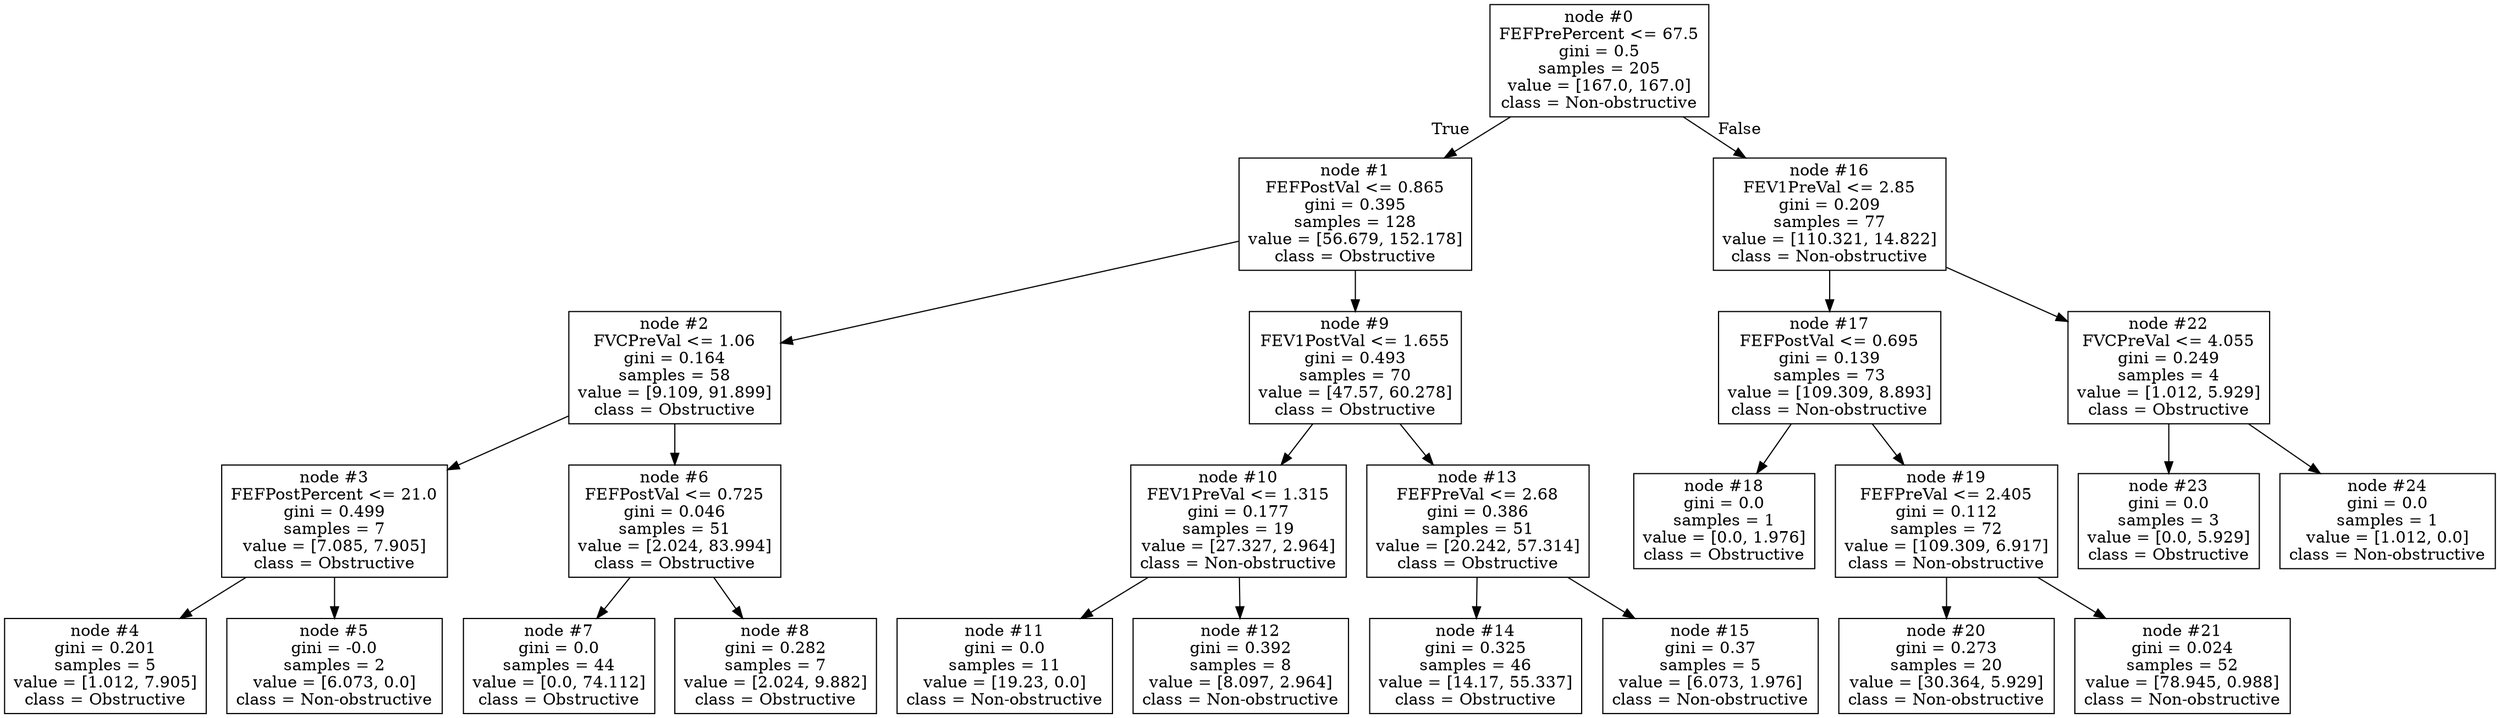 digraph Tree {
node [shape=box] ;
0 [label="node #0\nFEFPrePercent <= 67.5\ngini = 0.5\nsamples = 205\nvalue = [167.0, 167.0]\nclass = Non-obstructive"] ;
1 [label="node #1\nFEFPostVal <= 0.865\ngini = 0.395\nsamples = 128\nvalue = [56.679, 152.178]\nclass = Obstructive"] ;
0 -> 1 [labeldistance=2.5, labelangle=45, headlabel="True"] ;
2 [label="node #2\nFVCPreVal <= 1.06\ngini = 0.164\nsamples = 58\nvalue = [9.109, 91.899]\nclass = Obstructive"] ;
1 -> 2 ;
3 [label="node #3\nFEFPostPercent <= 21.0\ngini = 0.499\nsamples = 7\nvalue = [7.085, 7.905]\nclass = Obstructive"] ;
2 -> 3 ;
4 [label="node #4\ngini = 0.201\nsamples = 5\nvalue = [1.012, 7.905]\nclass = Obstructive"] ;
3 -> 4 ;
5 [label="node #5\ngini = -0.0\nsamples = 2\nvalue = [6.073, 0.0]\nclass = Non-obstructive"] ;
3 -> 5 ;
6 [label="node #6\nFEFPostVal <= 0.725\ngini = 0.046\nsamples = 51\nvalue = [2.024, 83.994]\nclass = Obstructive"] ;
2 -> 6 ;
7 [label="node #7\ngini = 0.0\nsamples = 44\nvalue = [0.0, 74.112]\nclass = Obstructive"] ;
6 -> 7 ;
8 [label="node #8\ngini = 0.282\nsamples = 7\nvalue = [2.024, 9.882]\nclass = Obstructive"] ;
6 -> 8 ;
9 [label="node #9\nFEV1PostVal <= 1.655\ngini = 0.493\nsamples = 70\nvalue = [47.57, 60.278]\nclass = Obstructive"] ;
1 -> 9 ;
10 [label="node #10\nFEV1PreVal <= 1.315\ngini = 0.177\nsamples = 19\nvalue = [27.327, 2.964]\nclass = Non-obstructive"] ;
9 -> 10 ;
11 [label="node #11\ngini = 0.0\nsamples = 11\nvalue = [19.23, 0.0]\nclass = Non-obstructive"] ;
10 -> 11 ;
12 [label="node #12\ngini = 0.392\nsamples = 8\nvalue = [8.097, 2.964]\nclass = Non-obstructive"] ;
10 -> 12 ;
13 [label="node #13\nFEFPreVal <= 2.68\ngini = 0.386\nsamples = 51\nvalue = [20.242, 57.314]\nclass = Obstructive"] ;
9 -> 13 ;
14 [label="node #14\ngini = 0.325\nsamples = 46\nvalue = [14.17, 55.337]\nclass = Obstructive"] ;
13 -> 14 ;
15 [label="node #15\ngini = 0.37\nsamples = 5\nvalue = [6.073, 1.976]\nclass = Non-obstructive"] ;
13 -> 15 ;
16 [label="node #16\nFEV1PreVal <= 2.85\ngini = 0.209\nsamples = 77\nvalue = [110.321, 14.822]\nclass = Non-obstructive"] ;
0 -> 16 [labeldistance=2.5, labelangle=-45, headlabel="False"] ;
17 [label="node #17\nFEFPostVal <= 0.695\ngini = 0.139\nsamples = 73\nvalue = [109.309, 8.893]\nclass = Non-obstructive"] ;
16 -> 17 ;
18 [label="node #18\ngini = 0.0\nsamples = 1\nvalue = [0.0, 1.976]\nclass = Obstructive"] ;
17 -> 18 ;
19 [label="node #19\nFEFPreVal <= 2.405\ngini = 0.112\nsamples = 72\nvalue = [109.309, 6.917]\nclass = Non-obstructive"] ;
17 -> 19 ;
20 [label="node #20\ngini = 0.273\nsamples = 20\nvalue = [30.364, 5.929]\nclass = Non-obstructive"] ;
19 -> 20 ;
21 [label="node #21\ngini = 0.024\nsamples = 52\nvalue = [78.945, 0.988]\nclass = Non-obstructive"] ;
19 -> 21 ;
22 [label="node #22\nFVCPreVal <= 4.055\ngini = 0.249\nsamples = 4\nvalue = [1.012, 5.929]\nclass = Obstructive"] ;
16 -> 22 ;
23 [label="node #23\ngini = 0.0\nsamples = 3\nvalue = [0.0, 5.929]\nclass = Obstructive"] ;
22 -> 23 ;
24 [label="node #24\ngini = 0.0\nsamples = 1\nvalue = [1.012, 0.0]\nclass = Non-obstructive"] ;
22 -> 24 ;
}